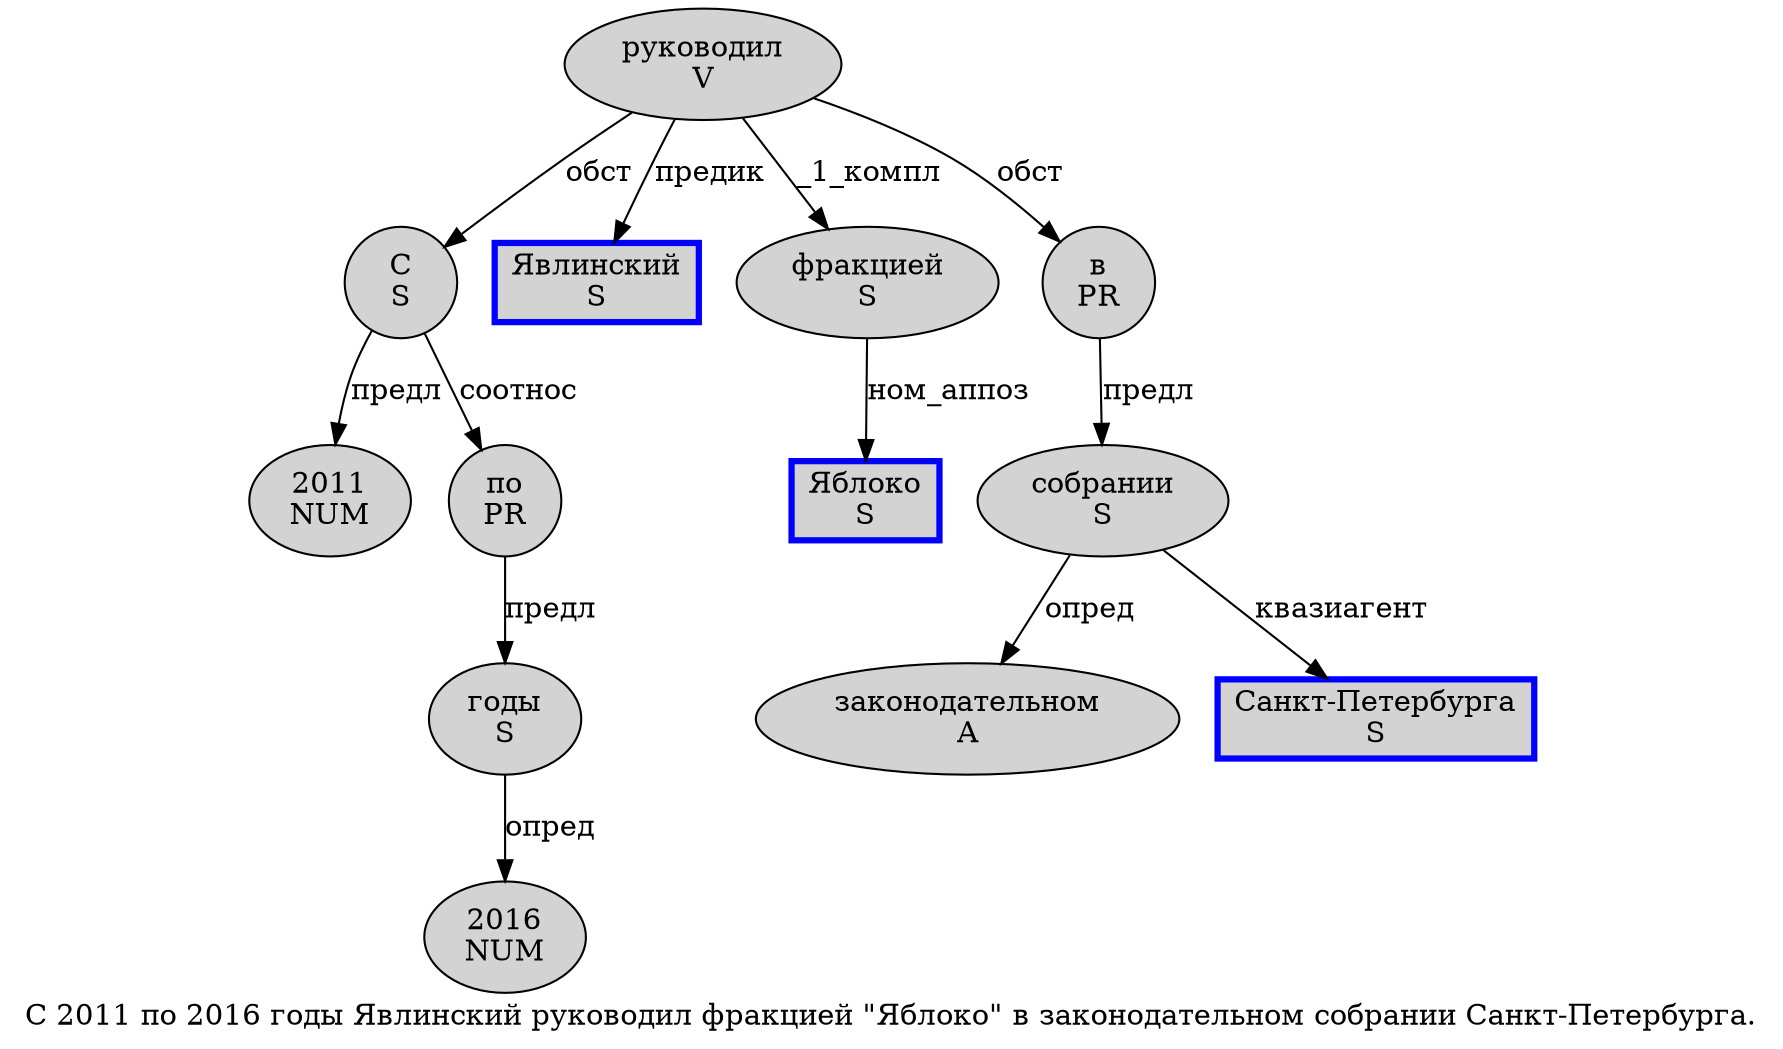 digraph SENTENCE_436 {
	graph [label="С 2011 по 2016 годы Явлинский руководил фракцией \"Яблоко\" в законодательном собрании Санкт-Петербурга."]
	node [style=filled]
		0 [label="С
S" color="" fillcolor=lightgray penwidth=1 shape=ellipse]
		1 [label="2011
NUM" color="" fillcolor=lightgray penwidth=1 shape=ellipse]
		2 [label="по
PR" color="" fillcolor=lightgray penwidth=1 shape=ellipse]
		3 [label="2016
NUM" color="" fillcolor=lightgray penwidth=1 shape=ellipse]
		4 [label="годы
S" color="" fillcolor=lightgray penwidth=1 shape=ellipse]
		5 [label="Явлинский
S" color=blue fillcolor=lightgray penwidth=3 shape=box]
		6 [label="руководил
V" color="" fillcolor=lightgray penwidth=1 shape=ellipse]
		7 [label="фракцией
S" color="" fillcolor=lightgray penwidth=1 shape=ellipse]
		9 [label="Яблоко
S" color=blue fillcolor=lightgray penwidth=3 shape=box]
		11 [label="в
PR" color="" fillcolor=lightgray penwidth=1 shape=ellipse]
		12 [label="законодательном
A" color="" fillcolor=lightgray penwidth=1 shape=ellipse]
		13 [label="собрании
S" color="" fillcolor=lightgray penwidth=1 shape=ellipse]
		14 [label="Санкт-Петербурга
S" color=blue fillcolor=lightgray penwidth=3 shape=box]
			6 -> 0 [label="обст"]
			6 -> 5 [label="предик"]
			6 -> 7 [label="_1_компл"]
			6 -> 11 [label="обст"]
			4 -> 3 [label="опред"]
			13 -> 12 [label="опред"]
			13 -> 14 [label="квазиагент"]
			2 -> 4 [label="предл"]
			0 -> 1 [label="предл"]
			0 -> 2 [label="соотнос"]
			7 -> 9 [label="ном_аппоз"]
			11 -> 13 [label="предл"]
}